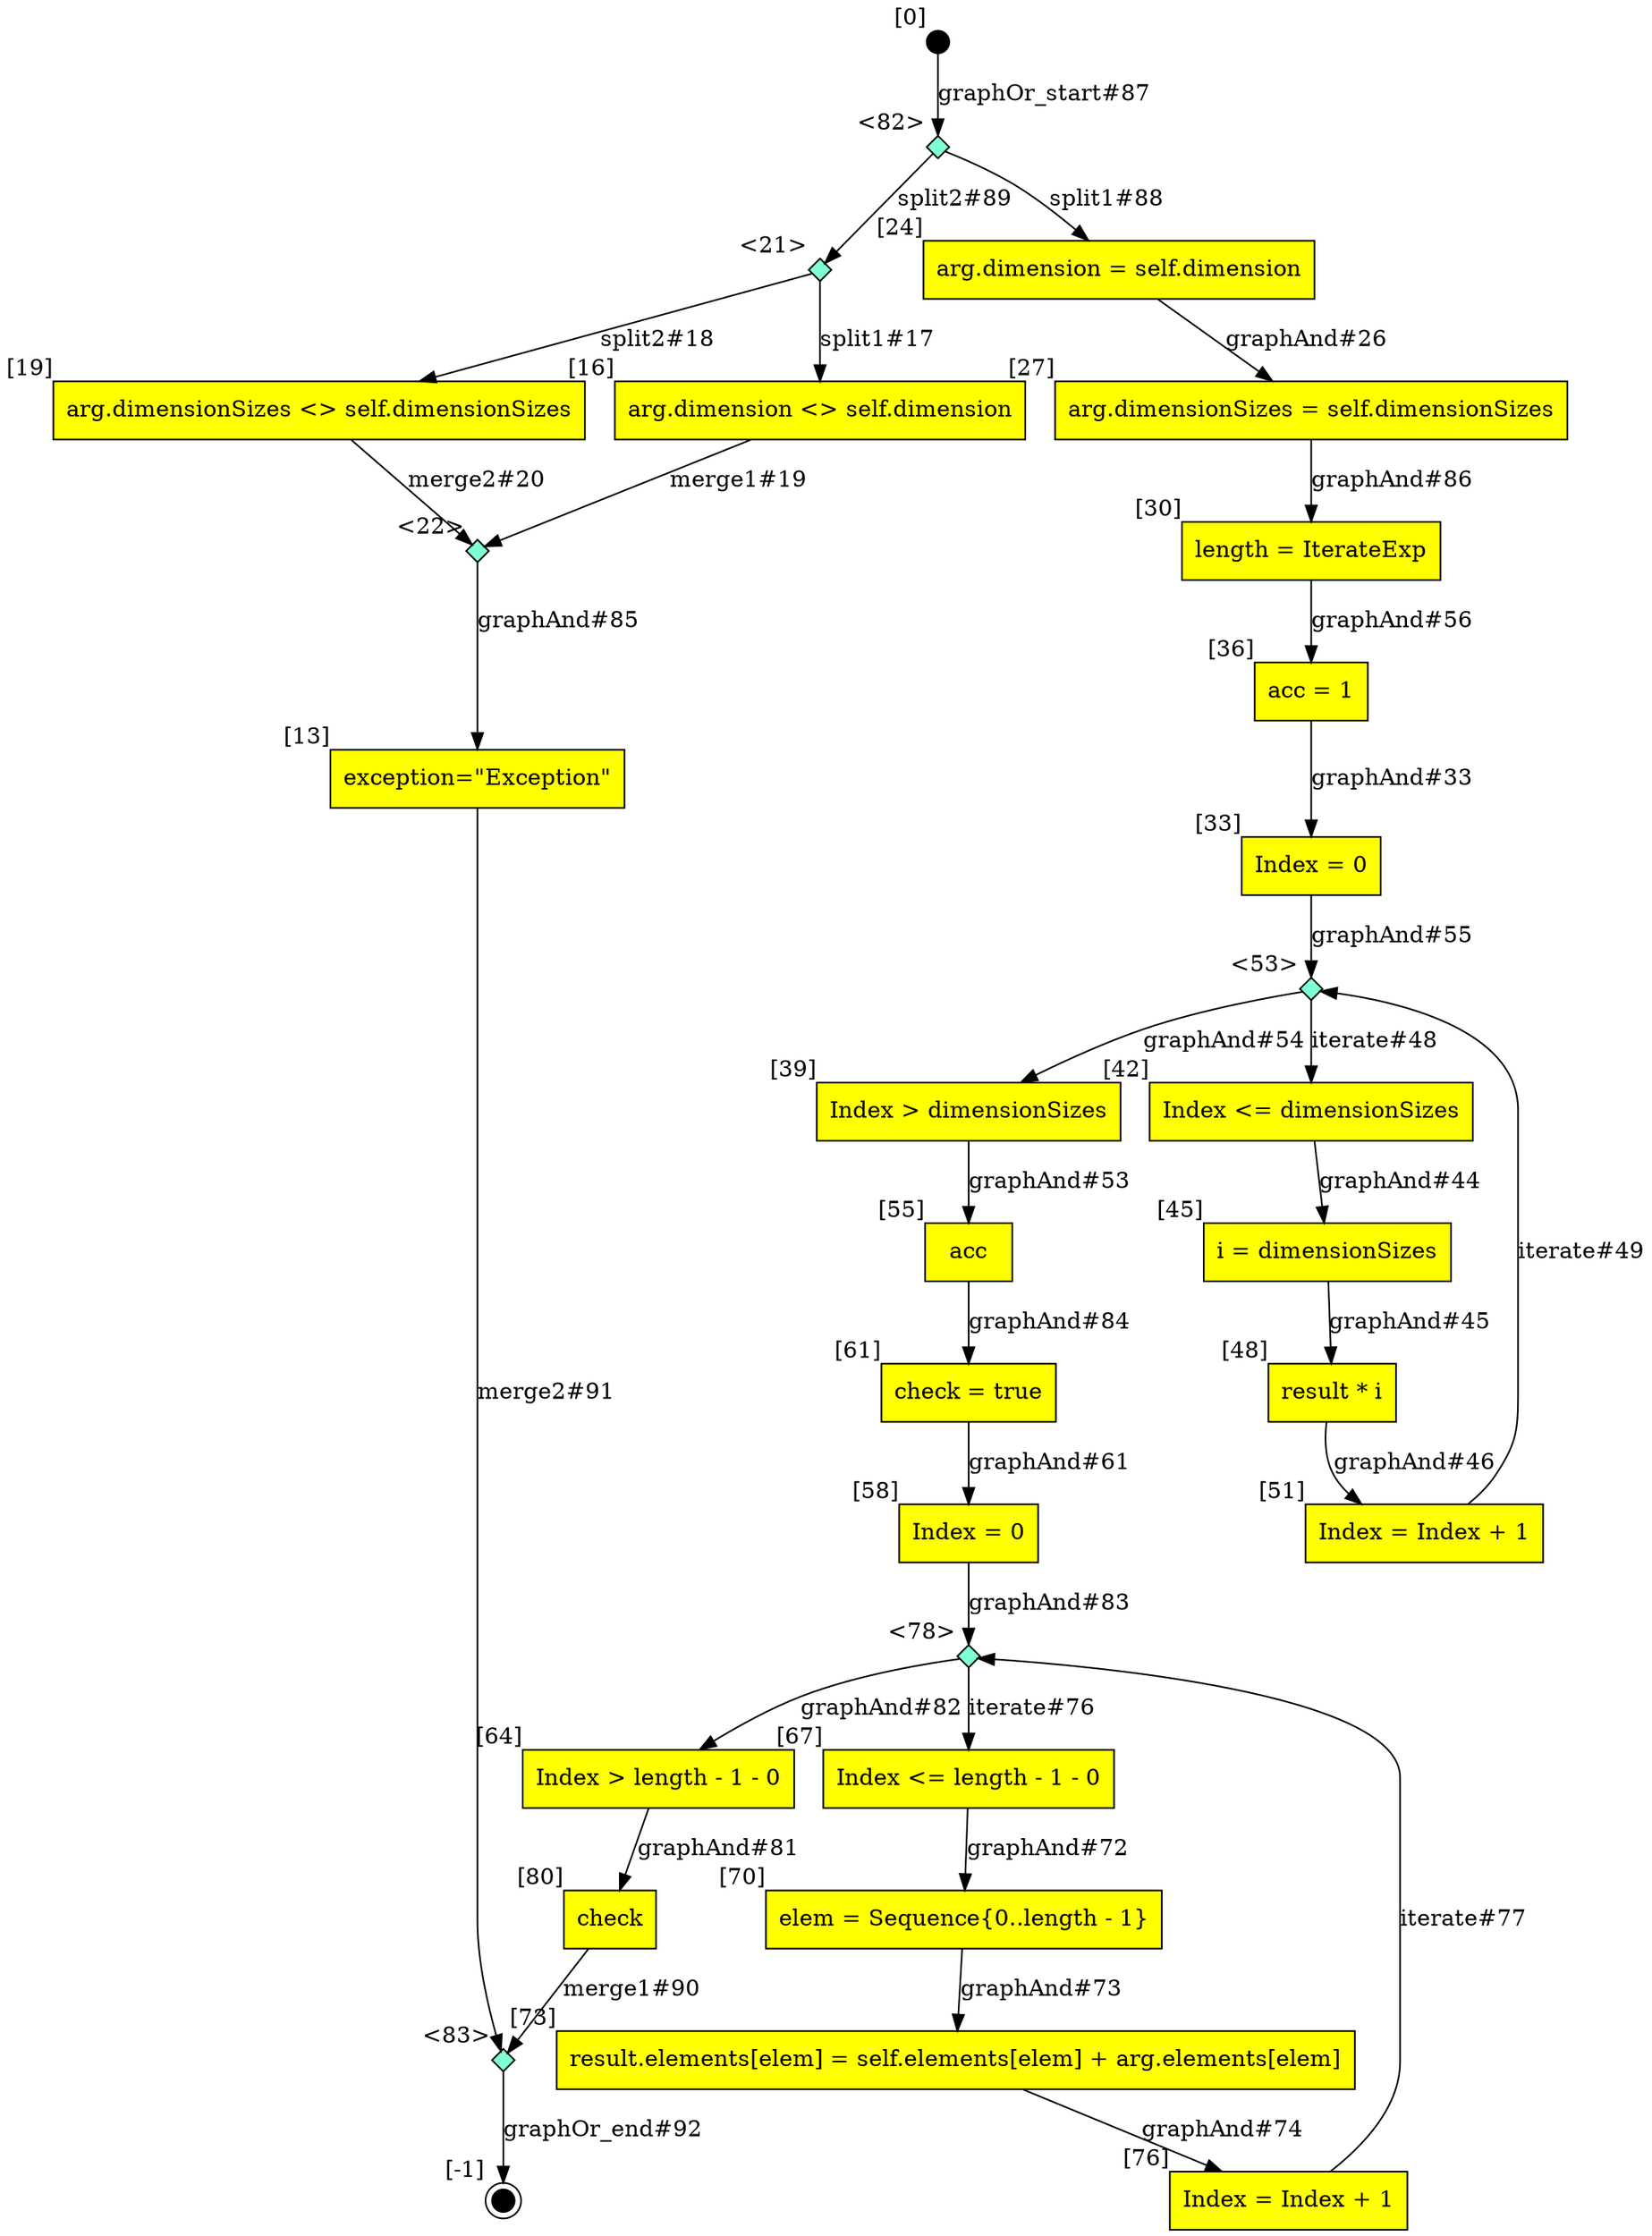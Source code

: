 digraph CLG {
  64 [shape="box", label="Index > length - 1 - 0", style=filled, fillcolor=yellow, xlabel="[64]"];
  67 [shape="box", label="Index <= length - 1 - 0", style=filled, fillcolor=yellow, xlabel="[67]"];
  70 [shape="box", label="elem = Sequence{0..length - 1}", style=filled, fillcolor=yellow, xlabel="[70]"];
  73 [shape="box", label="result.elements[elem] = self.elements[elem] + arg.elements[elem]", style=filled, fillcolor=yellow, xlabel="[73]"];
  76 [shape="box", label="Index = Index + 1", style=filled, fillcolor=yellow, xlabel="[76]"];
  13 [shape="box", label="exception=\"Exception\"", style=filled, fillcolor=yellow, xlabel="[13]"];
  78 [shape="diamond", label="", xlabel="<78>", style=filled, fillcolor=aquamarine, fixedsize=true, width=.2, height=.2];
  14 [style=filled, fillcolor=black, shape="doublecircle", label="", fixedsize=true, width=.2, height=.2, xlabel="[-1]"];
  80 [shape="box", label="check", style=filled, fillcolor=yellow, xlabel="[80]"];
  16 [shape="box", label="arg.dimension <> self.dimension", style=filled, fillcolor=yellow, xlabel="[16]"];
  82 [shape="diamond", label="", xlabel="<82>", style=filled, fillcolor=aquamarine, fixedsize=true, width=.2, height=.2];
  19 [shape="box", label="arg.dimensionSizes <> self.dimensionSizes", style=filled, fillcolor=yellow, xlabel="[19]"];
  83 [shape="diamond", label="", xlabel="<83>", style=filled, fillcolor=aquamarine, fixedsize=true, width=.2, height=.2];
  21 [shape="diamond", label="", xlabel="<21>", style=filled, fillcolor=aquamarine, fixedsize=true, width=.2, height=.2];
  22 [shape="diamond", label="", xlabel="<22>", style=filled, fillcolor=aquamarine, fixedsize=true, width=.2, height=.2];
  23 [style=filled, fillcolor=black, shape="circle", label="", fixedsize=true, width=.2, height=.2, xlabel="[0]"];
  24 [shape="box", label="arg.dimension = self.dimension", style=filled, fillcolor=yellow, xlabel="[24]"];
  27 [shape="box", label="arg.dimensionSizes = self.dimensionSizes", style=filled, fillcolor=yellow, xlabel="[27]"];
  30 [shape="box", label="length = IterateExp", style=filled, fillcolor=yellow, xlabel="[30]"];
  33 [shape="box", label="Index = 0", style=filled, fillcolor=yellow, xlabel="[33]"];
  36 [shape="box", label="acc = 1", style=filled, fillcolor=yellow, xlabel="[36]"];
  39 [shape="box", label="Index > dimensionSizes", style=filled, fillcolor=yellow, xlabel="[39]"];
  42 [shape="box", label="Index <= dimensionSizes", style=filled, fillcolor=yellow, xlabel="[42]"];
  45 [shape="box", label="i = dimensionSizes", style=filled, fillcolor=yellow, xlabel="[45]"];
  48 [shape="box", label="result * i", style=filled, fillcolor=yellow, xlabel="[48]"];
  51 [shape="box", label="Index = Index + 1", style=filled, fillcolor=yellow, xlabel="[51]"];
  53 [shape="diamond", label="", xlabel="<53>", style=filled, fillcolor=aquamarine, fixedsize=true, width=.2, height=.2];
  55 [shape="box", label="acc", style=filled, fillcolor=yellow, xlabel="[55]"];
  58 [shape="box", label="Index = 0", style=filled, fillcolor=yellow, xlabel="[58]"];
  61 [shape="box", label="check = true", style=filled, fillcolor=yellow, xlabel="[61]"];
  67 -> 70[label="graphAnd#72"];
  70 -> 73[label="graphAnd#73"];
  73 -> 76[label="graphAnd#74"];
  78 -> 67[label="iterate#76"];
  76 -> 78[label="iterate#77"];
  64 -> 80[label="graphAnd#81"];
  21 -> 16[label="split1#17"];
  78 -> 64[label="graphAnd#82"];
  21 -> 19[label="split2#18"];
  58 -> 78[label="graphAnd#83"];
  16 -> 22[label="merge1#19"];
  55 -> 61[label="graphAnd#84"];
  19 -> 22[label="merge2#20"];
  22 -> 13[label="graphAnd#85"];
  27 -> 30[label="graphAnd#86"];
  23 -> 82[label="graphOr_start#87"];
  82 -> 24[label="split1#88"];
  82 -> 21[label="split2#89"];
  24 -> 27[label="graphAnd#26"];
  80 -> 83[label="merge1#90"];
  13 -> 83[label="merge2#91"];
  83 -> 14[label="graphOr_end#92"];
  36 -> 33[label="graphAnd#33"];
  42 -> 45[label="graphAnd#44"];
  45 -> 48[label="graphAnd#45"];
  48 -> 51[label="graphAnd#46"];
  53 -> 42[label="iterate#48"];
  51 -> 53[label="iterate#49"];
  39 -> 55[label="graphAnd#53"];
  53 -> 39[label="graphAnd#54"];
  33 -> 53[label="graphAnd#55"];
  30 -> 36[label="graphAnd#56"];
  61 -> 58[label="graphAnd#61"];
}
